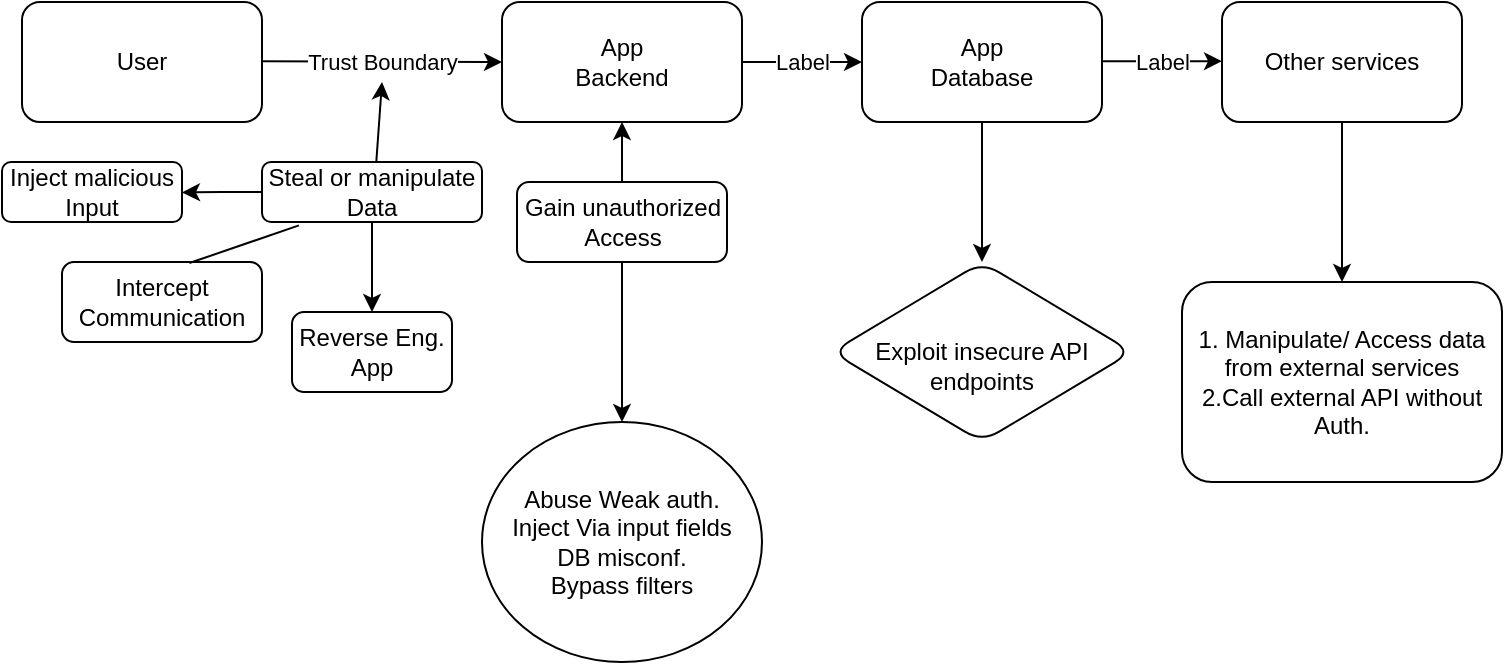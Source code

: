 <mxfile version="27.0.8">
  <diagram name="Page-1" id="10a91c8b-09ff-31b1-d368-03940ed4cc9e">
    <mxGraphModel dx="683" dy="363" grid="1" gridSize="10" guides="1" tooltips="1" connect="1" arrows="1" fold="1" page="1" pageScale="1" pageWidth="1100" pageHeight="850" background="none" math="0" shadow="0">
      <root>
        <mxCell id="0" />
        <mxCell id="1" parent="0" />
        <mxCell id="TKL8ZdilneEBH6WkM-6K-1" value="User" style="rounded=1;whiteSpace=wrap;html=1;align=center;" vertex="1" parent="1">
          <mxGeometry x="40" y="80" width="120" height="60" as="geometry" />
        </mxCell>
        <mxCell id="TKL8ZdilneEBH6WkM-6K-2" value="App&lt;div&gt;Backend&lt;/div&gt;" style="rounded=1;whiteSpace=wrap;html=1;" vertex="1" parent="1">
          <mxGeometry x="280" y="80" width="120" height="60" as="geometry" />
        </mxCell>
        <mxCell id="TKL8ZdilneEBH6WkM-6K-31" value="" style="edgeStyle=orthogonalEdgeStyle;rounded=0;orthogonalLoop=1;jettySize=auto;html=1;" edge="1" parent="1" source="TKL8ZdilneEBH6WkM-6K-3" target="TKL8ZdilneEBH6WkM-6K-30">
          <mxGeometry relative="1" as="geometry" />
        </mxCell>
        <mxCell id="TKL8ZdilneEBH6WkM-6K-3" value="App&lt;div&gt;Database&lt;/div&gt;" style="rounded=1;whiteSpace=wrap;html=1;" vertex="1" parent="1">
          <mxGeometry x="460" y="80" width="120" height="60" as="geometry" />
        </mxCell>
        <mxCell id="TKL8ZdilneEBH6WkM-6K-33" value="" style="edgeStyle=orthogonalEdgeStyle;rounded=0;orthogonalLoop=1;jettySize=auto;html=1;" edge="1" parent="1" source="TKL8ZdilneEBH6WkM-6K-4" target="TKL8ZdilneEBH6WkM-6K-32">
          <mxGeometry relative="1" as="geometry" />
        </mxCell>
        <mxCell id="TKL8ZdilneEBH6WkM-6K-4" value="Other services" style="rounded=1;whiteSpace=wrap;html=1;" vertex="1" parent="1">
          <mxGeometry x="640" y="80" width="120" height="60" as="geometry" />
        </mxCell>
        <mxCell id="TKL8ZdilneEBH6WkM-6K-5" value="" style="endArrow=classic;html=1;rounded=0;entryX=0;entryY=0.5;entryDx=0;entryDy=0;" edge="1" parent="1" target="TKL8ZdilneEBH6WkM-6K-2">
          <mxGeometry relative="1" as="geometry">
            <mxPoint x="160" y="109.57" as="sourcePoint" />
            <mxPoint x="260" y="109.57" as="targetPoint" />
          </mxGeometry>
        </mxCell>
        <mxCell id="TKL8ZdilneEBH6WkM-6K-6" value="Trust Boundary" style="edgeLabel;resizable=0;html=1;;align=center;verticalAlign=middle;" connectable="0" vertex="1" parent="TKL8ZdilneEBH6WkM-6K-5">
          <mxGeometry relative="1" as="geometry" />
        </mxCell>
        <mxCell id="TKL8ZdilneEBH6WkM-6K-7" value="" style="endArrow=classic;html=1;rounded=0;" edge="1" parent="1">
          <mxGeometry relative="1" as="geometry">
            <mxPoint x="400" y="110" as="sourcePoint" />
            <mxPoint x="460" y="110" as="targetPoint" />
          </mxGeometry>
        </mxCell>
        <mxCell id="TKL8ZdilneEBH6WkM-6K-8" value="Label" style="edgeLabel;resizable=0;html=1;;align=center;verticalAlign=middle;" connectable="0" vertex="1" parent="TKL8ZdilneEBH6WkM-6K-7">
          <mxGeometry relative="1" as="geometry" />
        </mxCell>
        <mxCell id="TKL8ZdilneEBH6WkM-6K-9" value="" style="endArrow=classic;html=1;rounded=0;" edge="1" parent="1">
          <mxGeometry relative="1" as="geometry">
            <mxPoint x="580" y="109.57" as="sourcePoint" />
            <mxPoint x="640" y="109.57" as="targetPoint" />
          </mxGeometry>
        </mxCell>
        <mxCell id="TKL8ZdilneEBH6WkM-6K-10" value="Label" style="edgeLabel;resizable=0;html=1;;align=center;verticalAlign=middle;" connectable="0" vertex="1" parent="TKL8ZdilneEBH6WkM-6K-9">
          <mxGeometry relative="1" as="geometry" />
        </mxCell>
        <mxCell id="TKL8ZdilneEBH6WkM-6K-14" value="" style="endArrow=classic;startArrow=classic;html=1;rounded=0;exitX=0.5;exitY=1;exitDx=0;exitDy=0;" edge="1" parent="1" source="TKL8ZdilneEBH6WkM-6K-15">
          <mxGeometry width="50" height="50" relative="1" as="geometry">
            <mxPoint x="220" y="320" as="sourcePoint" />
            <mxPoint x="220" y="120" as="targetPoint" />
          </mxGeometry>
        </mxCell>
        <mxCell id="TKL8ZdilneEBH6WkM-6K-22" style="edgeStyle=orthogonalEdgeStyle;rounded=0;orthogonalLoop=1;jettySize=auto;html=1;exitX=0.5;exitY=1;exitDx=0;exitDy=0;" edge="1" parent="1" source="TKL8ZdilneEBH6WkM-6K-15" target="TKL8ZdilneEBH6WkM-6K-19">
          <mxGeometry relative="1" as="geometry" />
        </mxCell>
        <mxCell id="TKL8ZdilneEBH6WkM-6K-23" style="edgeStyle=orthogonalEdgeStyle;rounded=0;orthogonalLoop=1;jettySize=auto;html=1;exitX=0;exitY=0.5;exitDx=0;exitDy=0;" edge="1" parent="1" source="TKL8ZdilneEBH6WkM-6K-15">
          <mxGeometry relative="1" as="geometry">
            <mxPoint x="120" y="175.261" as="targetPoint" />
          </mxGeometry>
        </mxCell>
        <mxCell id="TKL8ZdilneEBH6WkM-6K-15" value="Steal or manipulate Data" style="rounded=1;whiteSpace=wrap;html=1;" vertex="1" parent="1">
          <mxGeometry x="160" y="160" width="110" height="30" as="geometry" />
        </mxCell>
        <mxCell id="TKL8ZdilneEBH6WkM-6K-18" value="Intercept Communication" style="rounded=1;whiteSpace=wrap;html=1;" vertex="1" parent="1">
          <mxGeometry x="60" y="210" width="100" height="40" as="geometry" />
        </mxCell>
        <mxCell id="TKL8ZdilneEBH6WkM-6K-19" value="Reverse Eng. App" style="rounded=1;whiteSpace=wrap;html=1;" vertex="1" parent="1">
          <mxGeometry x="175" y="235" width="80" height="40" as="geometry" />
        </mxCell>
        <mxCell id="TKL8ZdilneEBH6WkM-6K-20" value="" style="endArrow=none;html=1;rounded=0;entryX=0.168;entryY=1.056;entryDx=0;entryDy=0;entryPerimeter=0;exitX=0.637;exitY=0.013;exitDx=0;exitDy=0;exitPerimeter=0;" edge="1" parent="1" source="TKL8ZdilneEBH6WkM-6K-18" target="TKL8ZdilneEBH6WkM-6K-15">
          <mxGeometry width="50" height="50" relative="1" as="geometry">
            <mxPoint x="140" y="250" as="sourcePoint" />
            <mxPoint x="190" y="200" as="targetPoint" />
          </mxGeometry>
        </mxCell>
        <mxCell id="TKL8ZdilneEBH6WkM-6K-25" value="Inject malicious Input" style="rounded=1;whiteSpace=wrap;html=1;" vertex="1" parent="1">
          <mxGeometry x="30" y="160" width="90" height="30" as="geometry" />
        </mxCell>
        <mxCell id="TKL8ZdilneEBH6WkM-6K-27" value="" style="edgeStyle=orthogonalEdgeStyle;rounded=0;orthogonalLoop=1;jettySize=auto;html=1;" edge="1" parent="1" source="TKL8ZdilneEBH6WkM-6K-26" target="TKL8ZdilneEBH6WkM-6K-2">
          <mxGeometry relative="1" as="geometry" />
        </mxCell>
        <mxCell id="TKL8ZdilneEBH6WkM-6K-29" value="" style="edgeStyle=orthogonalEdgeStyle;rounded=0;orthogonalLoop=1;jettySize=auto;html=1;" edge="1" parent="1" source="TKL8ZdilneEBH6WkM-6K-26" target="TKL8ZdilneEBH6WkM-6K-28">
          <mxGeometry relative="1" as="geometry" />
        </mxCell>
        <mxCell id="TKL8ZdilneEBH6WkM-6K-26" value="Gain unauthorized Access" style="rounded=1;whiteSpace=wrap;html=1;" vertex="1" parent="1">
          <mxGeometry x="287.5" y="170" width="105" height="40" as="geometry" />
        </mxCell>
        <mxCell id="TKL8ZdilneEBH6WkM-6K-28" value="Abuse Weak auth.&lt;div&gt;Inject Via input fields&lt;/div&gt;&lt;div&gt;DB misconf.&lt;/div&gt;&lt;div&gt;Bypass filters&lt;/div&gt;" style="ellipse;whiteSpace=wrap;html=1;rounded=1;" vertex="1" parent="1">
          <mxGeometry x="270" y="290" width="140" height="120" as="geometry" />
        </mxCell>
        <mxCell id="TKL8ZdilneEBH6WkM-6K-30" value="&lt;div&gt;&lt;br&gt;&lt;/div&gt;Exploit insecure API endpoints" style="rhombus;whiteSpace=wrap;html=1;rounded=1;" vertex="1" parent="1">
          <mxGeometry x="445" y="210" width="150" height="90" as="geometry" />
        </mxCell>
        <mxCell id="TKL8ZdilneEBH6WkM-6K-32" value="1. Manipulate/ Access data from external services&lt;div&gt;2.Call external API without Auth.&lt;/div&gt;" style="whiteSpace=wrap;html=1;rounded=1;" vertex="1" parent="1">
          <mxGeometry x="620" y="220" width="160" height="100" as="geometry" />
        </mxCell>
      </root>
    </mxGraphModel>
  </diagram>
</mxfile>
